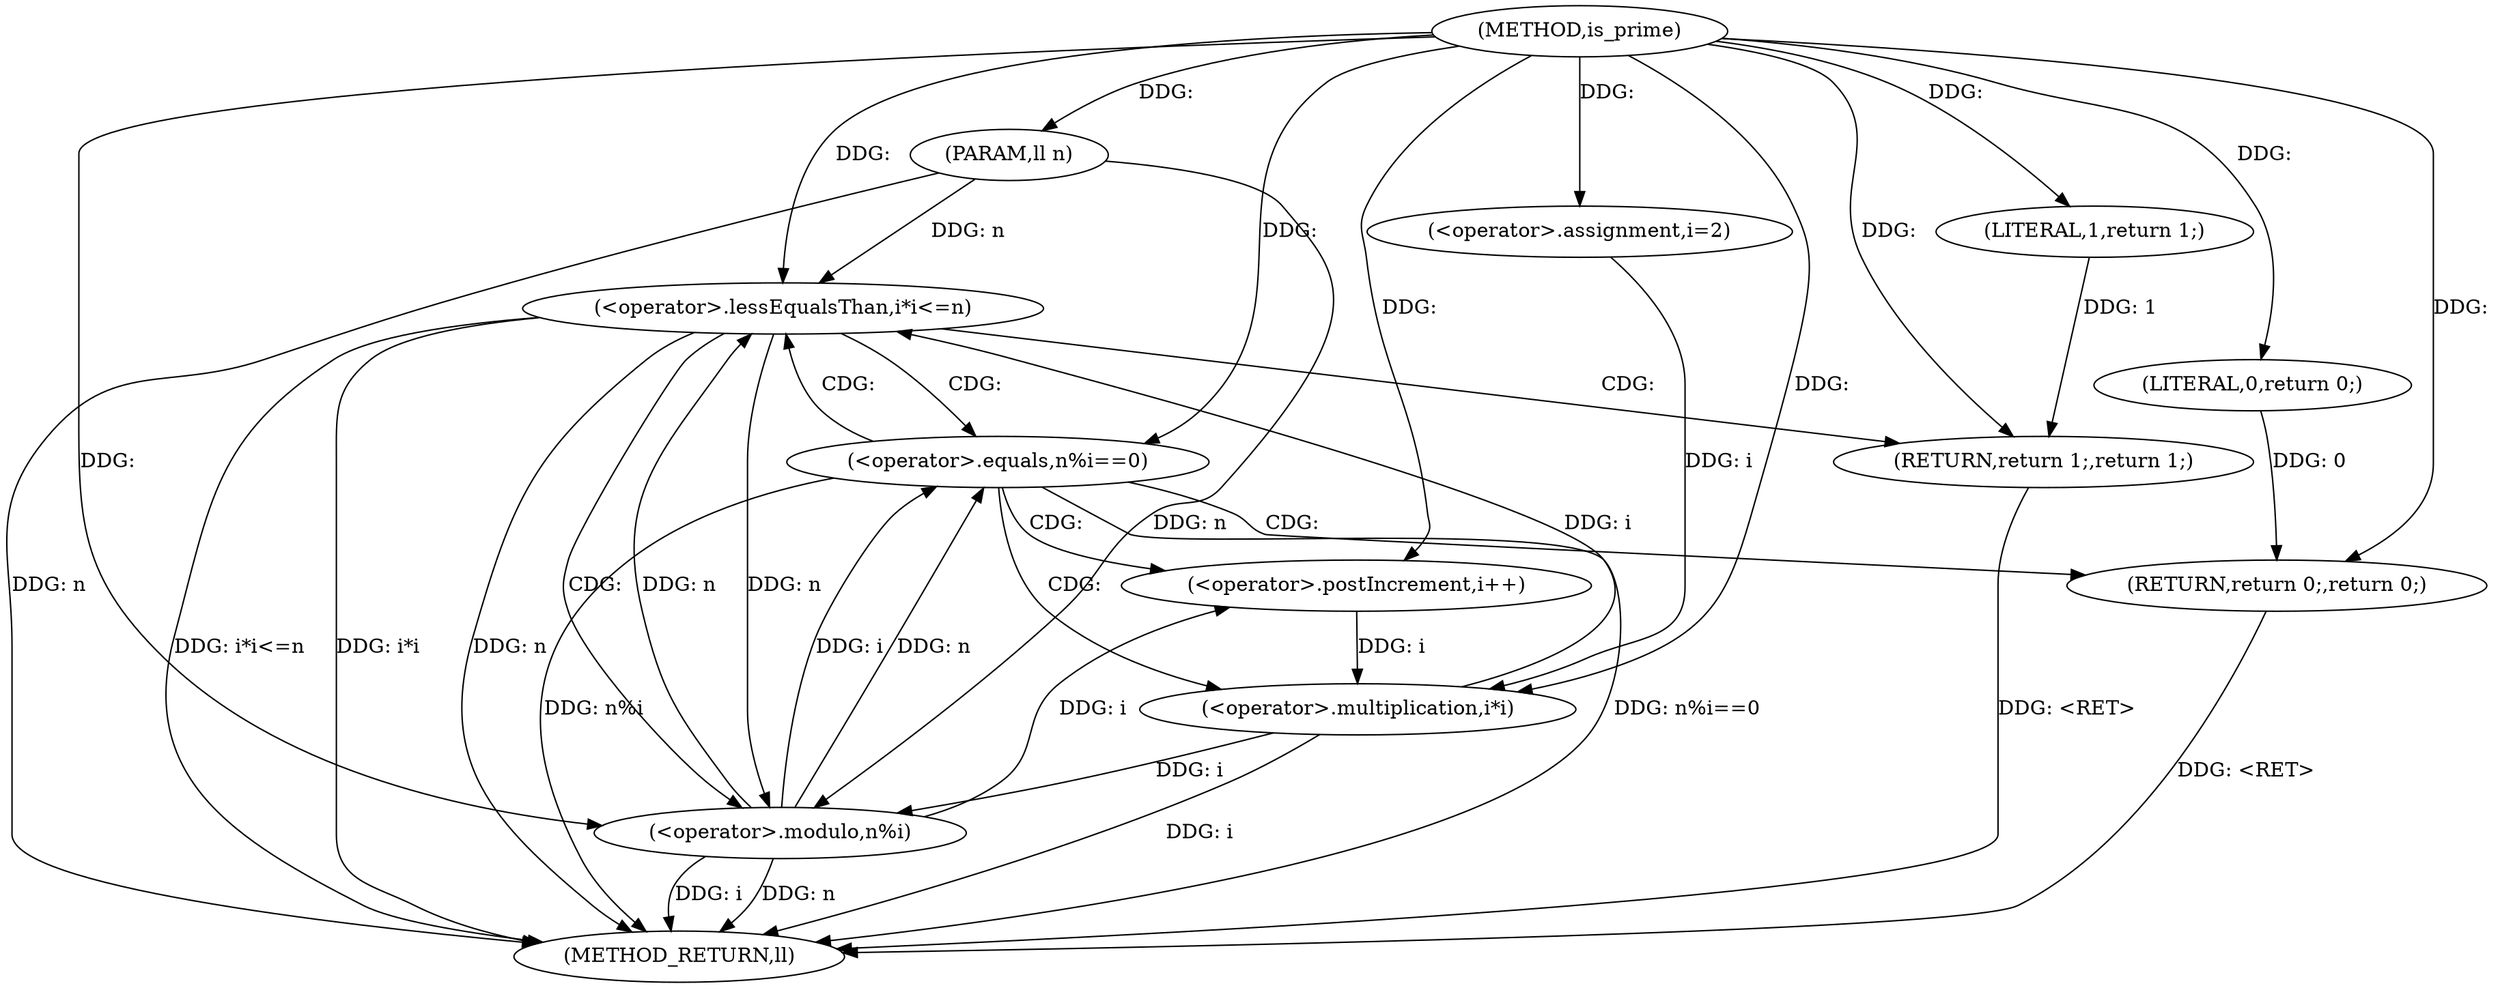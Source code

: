 digraph "is_prime" {  
"1000274" [label = "(METHOD,is_prime)" ]
"1000300" [label = "(METHOD_RETURN,ll)" ]
"1000275" [label = "(PARAM,ll n)" ]
"1000298" [label = "(RETURN,return 1;,return 1;)" ]
"1000279" [label = "(<operator>.assignment,i=2)" ]
"1000282" [label = "(<operator>.lessEqualsThan,i*i<=n)" ]
"1000287" [label = "(<operator>.postIncrement,i++)" ]
"1000299" [label = "(LITERAL,1,return 1;)" ]
"1000283" [label = "(<operator>.multiplication,i*i)" ]
"1000291" [label = "(<operator>.equals,n%i==0)" ]
"1000296" [label = "(RETURN,return 0;,return 0;)" ]
"1000297" [label = "(LITERAL,0,return 0;)" ]
"1000292" [label = "(<operator>.modulo,n%i)" ]
  "1000296" -> "1000300"  [ label = "DDG: <RET>"] 
  "1000298" -> "1000300"  [ label = "DDG: <RET>"] 
  "1000275" -> "1000300"  [ label = "DDG: n"] 
  "1000283" -> "1000300"  [ label = "DDG: i"] 
  "1000282" -> "1000300"  [ label = "DDG: i*i"] 
  "1000282" -> "1000300"  [ label = "DDG: n"] 
  "1000282" -> "1000300"  [ label = "DDG: i*i<=n"] 
  "1000292" -> "1000300"  [ label = "DDG: n"] 
  "1000292" -> "1000300"  [ label = "DDG: i"] 
  "1000291" -> "1000300"  [ label = "DDG: n%i"] 
  "1000291" -> "1000300"  [ label = "DDG: n%i==0"] 
  "1000274" -> "1000275"  [ label = "DDG: "] 
  "1000299" -> "1000298"  [ label = "DDG: 1"] 
  "1000274" -> "1000298"  [ label = "DDG: "] 
  "1000274" -> "1000279"  [ label = "DDG: "] 
  "1000274" -> "1000299"  [ label = "DDG: "] 
  "1000283" -> "1000282"  [ label = "DDG: i"] 
  "1000292" -> "1000282"  [ label = "DDG: n"] 
  "1000275" -> "1000282"  [ label = "DDG: n"] 
  "1000274" -> "1000282"  [ label = "DDG: "] 
  "1000292" -> "1000287"  [ label = "DDG: i"] 
  "1000274" -> "1000287"  [ label = "DDG: "] 
  "1000279" -> "1000283"  [ label = "DDG: i"] 
  "1000287" -> "1000283"  [ label = "DDG: i"] 
  "1000274" -> "1000283"  [ label = "DDG: "] 
  "1000297" -> "1000296"  [ label = "DDG: 0"] 
  "1000274" -> "1000296"  [ label = "DDG: "] 
  "1000292" -> "1000291"  [ label = "DDG: i"] 
  "1000292" -> "1000291"  [ label = "DDG: n"] 
  "1000274" -> "1000291"  [ label = "DDG: "] 
  "1000274" -> "1000297"  [ label = "DDG: "] 
  "1000282" -> "1000292"  [ label = "DDG: n"] 
  "1000275" -> "1000292"  [ label = "DDG: n"] 
  "1000274" -> "1000292"  [ label = "DDG: "] 
  "1000283" -> "1000292"  [ label = "DDG: i"] 
  "1000282" -> "1000291"  [ label = "CDG: "] 
  "1000282" -> "1000298"  [ label = "CDG: "] 
  "1000282" -> "1000292"  [ label = "CDG: "] 
  "1000291" -> "1000283"  [ label = "CDG: "] 
  "1000291" -> "1000287"  [ label = "CDG: "] 
  "1000291" -> "1000282"  [ label = "CDG: "] 
  "1000291" -> "1000296"  [ label = "CDG: "] 
}
